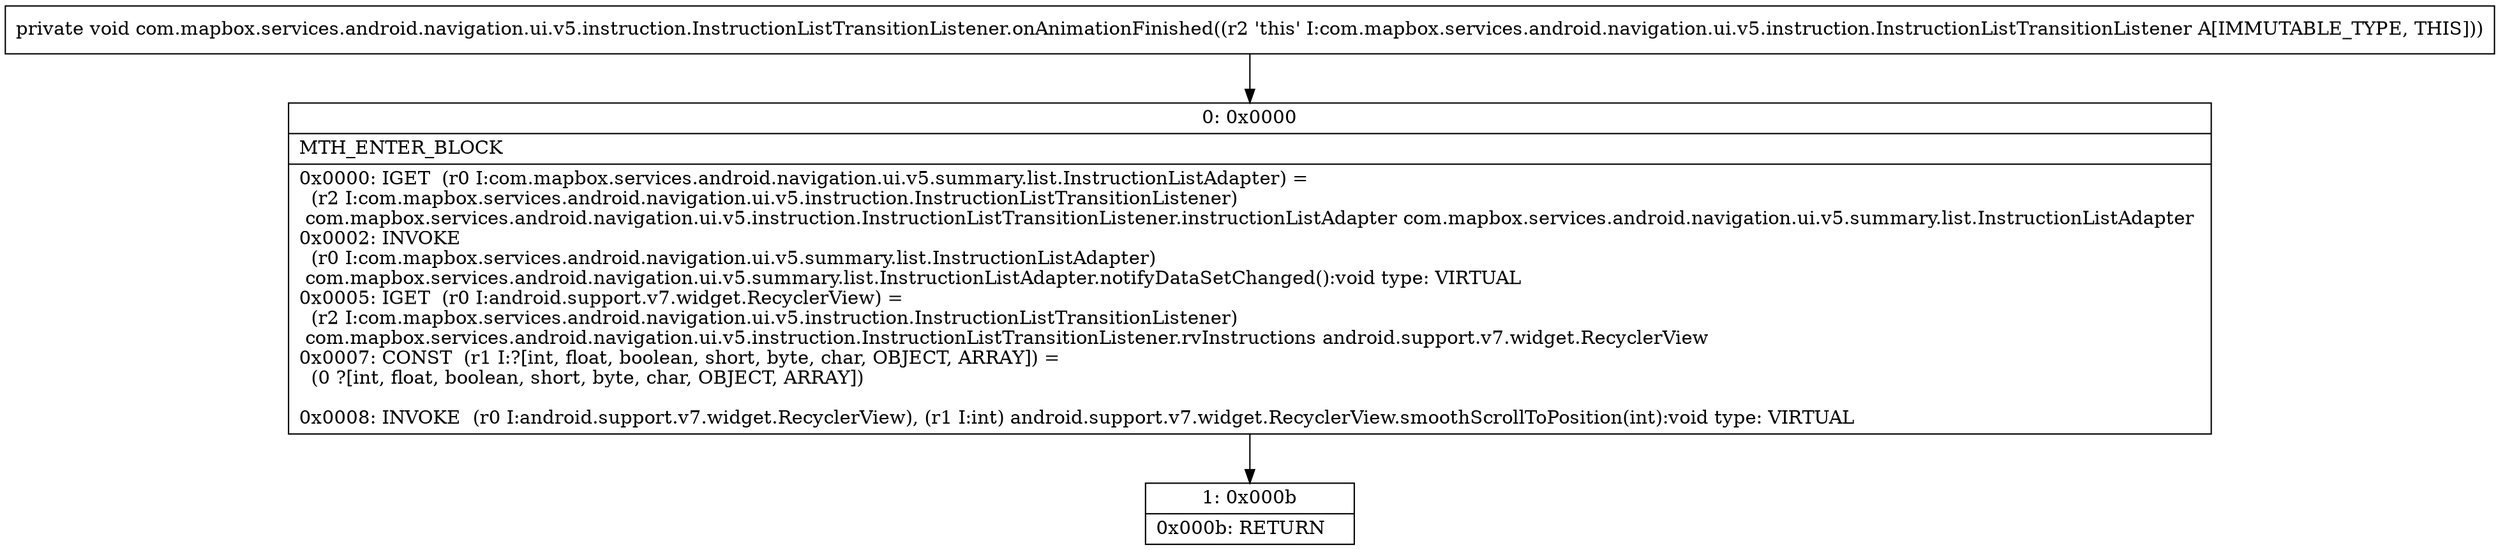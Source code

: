 digraph "CFG forcom.mapbox.services.android.navigation.ui.v5.instruction.InstructionListTransitionListener.onAnimationFinished()V" {
Node_0 [shape=record,label="{0\:\ 0x0000|MTH_ENTER_BLOCK\l|0x0000: IGET  (r0 I:com.mapbox.services.android.navigation.ui.v5.summary.list.InstructionListAdapter) = \l  (r2 I:com.mapbox.services.android.navigation.ui.v5.instruction.InstructionListTransitionListener)\l com.mapbox.services.android.navigation.ui.v5.instruction.InstructionListTransitionListener.instructionListAdapter com.mapbox.services.android.navigation.ui.v5.summary.list.InstructionListAdapter \l0x0002: INVOKE  \l  (r0 I:com.mapbox.services.android.navigation.ui.v5.summary.list.InstructionListAdapter)\l com.mapbox.services.android.navigation.ui.v5.summary.list.InstructionListAdapter.notifyDataSetChanged():void type: VIRTUAL \l0x0005: IGET  (r0 I:android.support.v7.widget.RecyclerView) = \l  (r2 I:com.mapbox.services.android.navigation.ui.v5.instruction.InstructionListTransitionListener)\l com.mapbox.services.android.navigation.ui.v5.instruction.InstructionListTransitionListener.rvInstructions android.support.v7.widget.RecyclerView \l0x0007: CONST  (r1 I:?[int, float, boolean, short, byte, char, OBJECT, ARRAY]) = \l  (0 ?[int, float, boolean, short, byte, char, OBJECT, ARRAY])\l \l0x0008: INVOKE  (r0 I:android.support.v7.widget.RecyclerView), (r1 I:int) android.support.v7.widget.RecyclerView.smoothScrollToPosition(int):void type: VIRTUAL \l}"];
Node_1 [shape=record,label="{1\:\ 0x000b|0x000b: RETURN   \l}"];
MethodNode[shape=record,label="{private void com.mapbox.services.android.navigation.ui.v5.instruction.InstructionListTransitionListener.onAnimationFinished((r2 'this' I:com.mapbox.services.android.navigation.ui.v5.instruction.InstructionListTransitionListener A[IMMUTABLE_TYPE, THIS])) }"];
MethodNode -> Node_0;
Node_0 -> Node_1;
}

